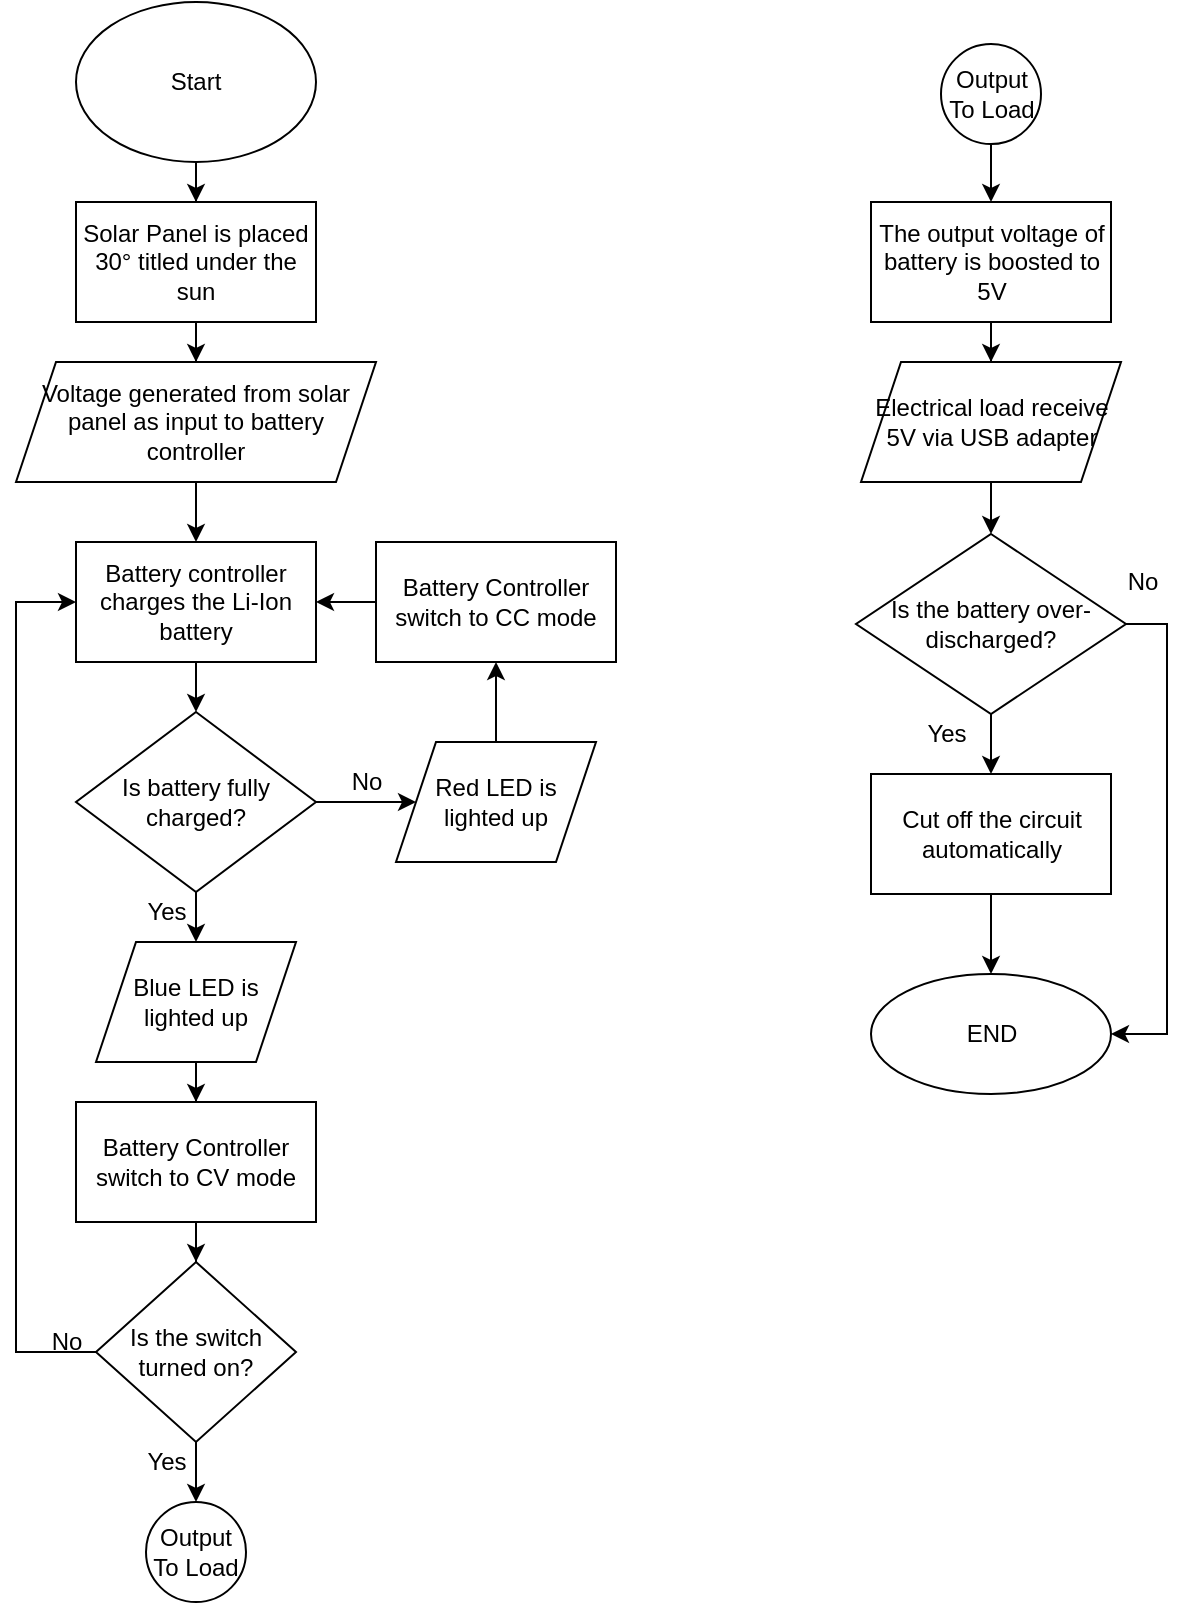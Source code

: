 <mxfile version="17.1.3" type="github">
  <diagram id="yr1wURz2nJ4A0WLAVUg4" name="Page-1">
    <mxGraphModel dx="2812" dy="2615" grid="1" gridSize="10" guides="1" tooltips="1" connect="1" arrows="1" fold="1" page="1" pageScale="1" pageWidth="827" pageHeight="1169" math="0" shadow="0">
      <root>
        <mxCell id="0" />
        <mxCell id="1" parent="0" />
        <mxCell id="qweALPU_pZwWx6HFjgQL-3" value="" style="edgeStyle=orthogonalEdgeStyle;rounded=0;orthogonalLoop=1;jettySize=auto;html=1;" parent="1" source="qweALPU_pZwWx6HFjgQL-1" target="qweALPU_pZwWx6HFjgQL-2" edge="1">
          <mxGeometry relative="1" as="geometry" />
        </mxCell>
        <mxCell id="qweALPU_pZwWx6HFjgQL-1" value="Start" style="ellipse;whiteSpace=wrap;html=1;" parent="1" vertex="1">
          <mxGeometry x="60" y="-1130" width="120" height="80" as="geometry" />
        </mxCell>
        <mxCell id="qweALPU_pZwWx6HFjgQL-5" value="" style="edgeStyle=orthogonalEdgeStyle;rounded=0;orthogonalLoop=1;jettySize=auto;html=1;" parent="1" source="qweALPU_pZwWx6HFjgQL-2" target="qweALPU_pZwWx6HFjgQL-4" edge="1">
          <mxGeometry relative="1" as="geometry" />
        </mxCell>
        <mxCell id="qweALPU_pZwWx6HFjgQL-2" value="Solar Panel is placed 30° titled under the sun" style="whiteSpace=wrap;html=1;" parent="1" vertex="1">
          <mxGeometry x="60" y="-1030" width="120" height="60" as="geometry" />
        </mxCell>
        <mxCell id="qweALPU_pZwWx6HFjgQL-14" value="" style="edgeStyle=orthogonalEdgeStyle;rounded=0;orthogonalLoop=1;jettySize=auto;html=1;" parent="1" source="qweALPU_pZwWx6HFjgQL-4" target="qweALPU_pZwWx6HFjgQL-13" edge="1">
          <mxGeometry relative="1" as="geometry" />
        </mxCell>
        <mxCell id="qweALPU_pZwWx6HFjgQL-4" value="Voltage generated from solar panel as input to battery controller" style="shape=parallelogram;perimeter=parallelogramPerimeter;whiteSpace=wrap;html=1;fixedSize=1;" parent="1" vertex="1">
          <mxGeometry x="30" y="-950" width="180" height="60" as="geometry" />
        </mxCell>
        <mxCell id="qweALPU_pZwWx6HFjgQL-24" value="" style="edgeStyle=orthogonalEdgeStyle;rounded=0;orthogonalLoop=1;jettySize=auto;html=1;" parent="1" source="qweALPU_pZwWx6HFjgQL-8" target="qweALPU_pZwWx6HFjgQL-23" edge="1">
          <mxGeometry relative="1" as="geometry" />
        </mxCell>
        <mxCell id="qweALPU_pZwWx6HFjgQL-27" value="" style="edgeStyle=orthogonalEdgeStyle;rounded=0;orthogonalLoop=1;jettySize=auto;html=1;" parent="1" source="qweALPU_pZwWx6HFjgQL-8" target="qweALPU_pZwWx6HFjgQL-26" edge="1">
          <mxGeometry relative="1" as="geometry" />
        </mxCell>
        <mxCell id="qweALPU_pZwWx6HFjgQL-8" value="Is battery fully charged?" style="rhombus;whiteSpace=wrap;html=1;" parent="1" vertex="1">
          <mxGeometry x="60" y="-775" width="120" height="90" as="geometry" />
        </mxCell>
        <mxCell id="qweALPU_pZwWx6HFjgQL-10" value="Yes" style="text;html=1;align=center;verticalAlign=middle;resizable=0;points=[];autosize=1;strokeColor=none;fillColor=none;" parent="1" vertex="1">
          <mxGeometry x="90" y="-685" width="30" height="20" as="geometry" />
        </mxCell>
        <mxCell id="qweALPU_pZwWx6HFjgQL-11" value="No" style="text;html=1;align=center;verticalAlign=middle;resizable=0;points=[];autosize=1;strokeColor=none;fillColor=none;" parent="1" vertex="1">
          <mxGeometry x="190" y="-750" width="30" height="20" as="geometry" />
        </mxCell>
        <mxCell id="qweALPU_pZwWx6HFjgQL-16" style="edgeStyle=orthogonalEdgeStyle;rounded=0;orthogonalLoop=1;jettySize=auto;html=1;" parent="1" source="qweALPU_pZwWx6HFjgQL-13" target="qweALPU_pZwWx6HFjgQL-8" edge="1">
          <mxGeometry relative="1" as="geometry" />
        </mxCell>
        <mxCell id="qweALPU_pZwWx6HFjgQL-13" value="Battery controller charges the Li-Ion battery" style="whiteSpace=wrap;html=1;" parent="1" vertex="1">
          <mxGeometry x="60" y="-860" width="120" height="60" as="geometry" />
        </mxCell>
        <mxCell id="qweALPU_pZwWx6HFjgQL-59" value="" style="edgeStyle=orthogonalEdgeStyle;rounded=0;orthogonalLoop=1;jettySize=auto;html=1;" parent="1" source="qweALPU_pZwWx6HFjgQL-23" target="qweALPU_pZwWx6HFjgQL-58" edge="1">
          <mxGeometry relative="1" as="geometry" />
        </mxCell>
        <mxCell id="qweALPU_pZwWx6HFjgQL-23" value="Red LED is lighted up" style="shape=parallelogram;perimeter=parallelogramPerimeter;whiteSpace=wrap;html=1;fixedSize=1;" parent="1" vertex="1">
          <mxGeometry x="220" y="-760" width="100" height="60" as="geometry" />
        </mxCell>
        <mxCell id="qweALPU_pZwWx6HFjgQL-29" value="" style="edgeStyle=orthogonalEdgeStyle;rounded=0;orthogonalLoop=1;jettySize=auto;html=1;" parent="1" source="qweALPU_pZwWx6HFjgQL-26" target="qweALPU_pZwWx6HFjgQL-28" edge="1">
          <mxGeometry relative="1" as="geometry" />
        </mxCell>
        <mxCell id="qweALPU_pZwWx6HFjgQL-26" value="Blue LED is lighted up" style="shape=parallelogram;perimeter=parallelogramPerimeter;whiteSpace=wrap;html=1;fixedSize=1;" parent="1" vertex="1">
          <mxGeometry x="70" y="-660" width="100" height="60" as="geometry" />
        </mxCell>
        <mxCell id="qweALPU_pZwWx6HFjgQL-31" value="" style="edgeStyle=orthogonalEdgeStyle;rounded=0;orthogonalLoop=1;jettySize=auto;html=1;" parent="1" source="qweALPU_pZwWx6HFjgQL-28" target="qweALPU_pZwWx6HFjgQL-30" edge="1">
          <mxGeometry relative="1" as="geometry" />
        </mxCell>
        <mxCell id="qweALPU_pZwWx6HFjgQL-28" value="Battery Controller switch to CV mode" style="whiteSpace=wrap;html=1;" parent="1" vertex="1">
          <mxGeometry x="60" y="-580" width="120" height="60" as="geometry" />
        </mxCell>
        <mxCell id="qweALPU_pZwWx6HFjgQL-47" value="" style="edgeStyle=orthogonalEdgeStyle;rounded=0;orthogonalLoop=1;jettySize=auto;html=1;" parent="1" source="qweALPU_pZwWx6HFjgQL-30" target="qweALPU_pZwWx6HFjgQL-46" edge="1">
          <mxGeometry relative="1" as="geometry" />
        </mxCell>
        <mxCell id="qweALPU_pZwWx6HFjgQL-57" style="edgeStyle=orthogonalEdgeStyle;rounded=0;orthogonalLoop=1;jettySize=auto;html=1;exitX=0;exitY=0.5;exitDx=0;exitDy=0;entryX=0;entryY=0.5;entryDx=0;entryDy=0;" parent="1" source="qweALPU_pZwWx6HFjgQL-30" target="qweALPU_pZwWx6HFjgQL-13" edge="1">
          <mxGeometry relative="1" as="geometry">
            <Array as="points">
              <mxPoint x="30" y="-455" />
              <mxPoint x="30" y="-830" />
            </Array>
          </mxGeometry>
        </mxCell>
        <mxCell id="qweALPU_pZwWx6HFjgQL-30" value="Is the switch turned on?" style="rhombus;whiteSpace=wrap;html=1;" parent="1" vertex="1">
          <mxGeometry x="70" y="-500" width="100" height="90" as="geometry" />
        </mxCell>
        <mxCell id="qweALPU_pZwWx6HFjgQL-35" value="" style="edgeStyle=orthogonalEdgeStyle;rounded=0;orthogonalLoop=1;jettySize=auto;html=1;" parent="1" source="qweALPU_pZwWx6HFjgQL-32" target="qweALPU_pZwWx6HFjgQL-34" edge="1">
          <mxGeometry relative="1" as="geometry" />
        </mxCell>
        <mxCell id="qweALPU_pZwWx6HFjgQL-32" value="The output voltage of battery is boosted to 5V" style="whiteSpace=wrap;html=1;" parent="1" vertex="1">
          <mxGeometry x="457.5" y="-1030" width="120" height="60" as="geometry" />
        </mxCell>
        <mxCell id="qweALPU_pZwWx6HFjgQL-40" value="" style="edgeStyle=orthogonalEdgeStyle;rounded=0;orthogonalLoop=1;jettySize=auto;html=1;" parent="1" source="qweALPU_pZwWx6HFjgQL-34" target="qweALPU_pZwWx6HFjgQL-39" edge="1">
          <mxGeometry relative="1" as="geometry" />
        </mxCell>
        <mxCell id="qweALPU_pZwWx6HFjgQL-34" value="Electrical load receive 5V via USB adapter" style="shape=parallelogram;perimeter=parallelogramPerimeter;whiteSpace=wrap;html=1;fixedSize=1;" parent="1" vertex="1">
          <mxGeometry x="452.5" y="-950" width="130" height="60" as="geometry" />
        </mxCell>
        <mxCell id="qweALPU_pZwWx6HFjgQL-36" value="END" style="ellipse;whiteSpace=wrap;html=1;" parent="1" vertex="1">
          <mxGeometry x="457.5" y="-644" width="120" height="60" as="geometry" />
        </mxCell>
        <mxCell id="qweALPU_pZwWx6HFjgQL-43" value="" style="edgeStyle=orthogonalEdgeStyle;rounded=0;orthogonalLoop=1;jettySize=auto;html=1;" parent="1" source="qweALPU_pZwWx6HFjgQL-39" target="qweALPU_pZwWx6HFjgQL-42" edge="1">
          <mxGeometry relative="1" as="geometry" />
        </mxCell>
        <mxCell id="qweALPU_pZwWx6HFjgQL-45" style="edgeStyle=orthogonalEdgeStyle;rounded=0;orthogonalLoop=1;jettySize=auto;html=1;entryX=1;entryY=0.5;entryDx=0;entryDy=0;" parent="1" source="qweALPU_pZwWx6HFjgQL-39" target="qweALPU_pZwWx6HFjgQL-36" edge="1">
          <mxGeometry relative="1" as="geometry">
            <Array as="points">
              <mxPoint x="605.5" y="-819" />
              <mxPoint x="605.5" y="-614" />
            </Array>
          </mxGeometry>
        </mxCell>
        <mxCell id="qweALPU_pZwWx6HFjgQL-39" value="Is the battery over-discharged?" style="rhombus;whiteSpace=wrap;html=1;" parent="1" vertex="1">
          <mxGeometry x="450" y="-864" width="135" height="90" as="geometry" />
        </mxCell>
        <mxCell id="qweALPU_pZwWx6HFjgQL-44" value="" style="edgeStyle=orthogonalEdgeStyle;rounded=0;orthogonalLoop=1;jettySize=auto;html=1;" parent="1" source="qweALPU_pZwWx6HFjgQL-42" target="qweALPU_pZwWx6HFjgQL-36" edge="1">
          <mxGeometry relative="1" as="geometry" />
        </mxCell>
        <mxCell id="qweALPU_pZwWx6HFjgQL-42" value="Cut off the circuit automatically" style="whiteSpace=wrap;html=1;" parent="1" vertex="1">
          <mxGeometry x="457.5" y="-744" width="120" height="60" as="geometry" />
        </mxCell>
        <mxCell id="qweALPU_pZwWx6HFjgQL-46" value="Output To Load" style="ellipse;whiteSpace=wrap;html=1;aspect=fixed;" parent="1" vertex="1">
          <mxGeometry x="95" y="-380" width="50" height="50" as="geometry" />
        </mxCell>
        <mxCell id="qweALPU_pZwWx6HFjgQL-51" style="edgeStyle=orthogonalEdgeStyle;rounded=0;orthogonalLoop=1;jettySize=auto;html=1;" parent="1" source="qweALPU_pZwWx6HFjgQL-48" target="qweALPU_pZwWx6HFjgQL-32" edge="1">
          <mxGeometry relative="1" as="geometry" />
        </mxCell>
        <mxCell id="qweALPU_pZwWx6HFjgQL-48" value="Output To Load" style="ellipse;whiteSpace=wrap;html=1;aspect=fixed;" parent="1" vertex="1">
          <mxGeometry x="492.5" y="-1109" width="50" height="50" as="geometry" />
        </mxCell>
        <mxCell id="qweALPU_pZwWx6HFjgQL-52" value="Yes" style="text;html=1;align=center;verticalAlign=middle;resizable=0;points=[];autosize=1;strokeColor=none;fillColor=none;" parent="1" vertex="1">
          <mxGeometry x="90" y="-410" width="30" height="20" as="geometry" />
        </mxCell>
        <mxCell id="qweALPU_pZwWx6HFjgQL-53" value="Yes" style="text;html=1;align=center;verticalAlign=middle;resizable=0;points=[];autosize=1;strokeColor=none;fillColor=none;" parent="1" vertex="1">
          <mxGeometry x="480" y="-774" width="30" height="20" as="geometry" />
        </mxCell>
        <mxCell id="qweALPU_pZwWx6HFjgQL-55" value="No" style="text;html=1;align=center;verticalAlign=middle;resizable=0;points=[];autosize=1;strokeColor=none;fillColor=none;" parent="1" vertex="1">
          <mxGeometry x="40" y="-470" width="30" height="20" as="geometry" />
        </mxCell>
        <mxCell id="qweALPU_pZwWx6HFjgQL-56" value="No" style="text;html=1;align=center;verticalAlign=middle;resizable=0;points=[];autosize=1;strokeColor=none;fillColor=none;" parent="1" vertex="1">
          <mxGeometry x="577.5" y="-850" width="30" height="20" as="geometry" />
        </mxCell>
        <mxCell id="qweALPU_pZwWx6HFjgQL-60" value="" style="edgeStyle=orthogonalEdgeStyle;rounded=0;orthogonalLoop=1;jettySize=auto;html=1;" parent="1" source="qweALPU_pZwWx6HFjgQL-58" target="qweALPU_pZwWx6HFjgQL-13" edge="1">
          <mxGeometry relative="1" as="geometry" />
        </mxCell>
        <mxCell id="qweALPU_pZwWx6HFjgQL-58" value="Battery Controller switch to CC mode" style="whiteSpace=wrap;html=1;" parent="1" vertex="1">
          <mxGeometry x="210" y="-860" width="120" height="60" as="geometry" />
        </mxCell>
      </root>
    </mxGraphModel>
  </diagram>
</mxfile>
